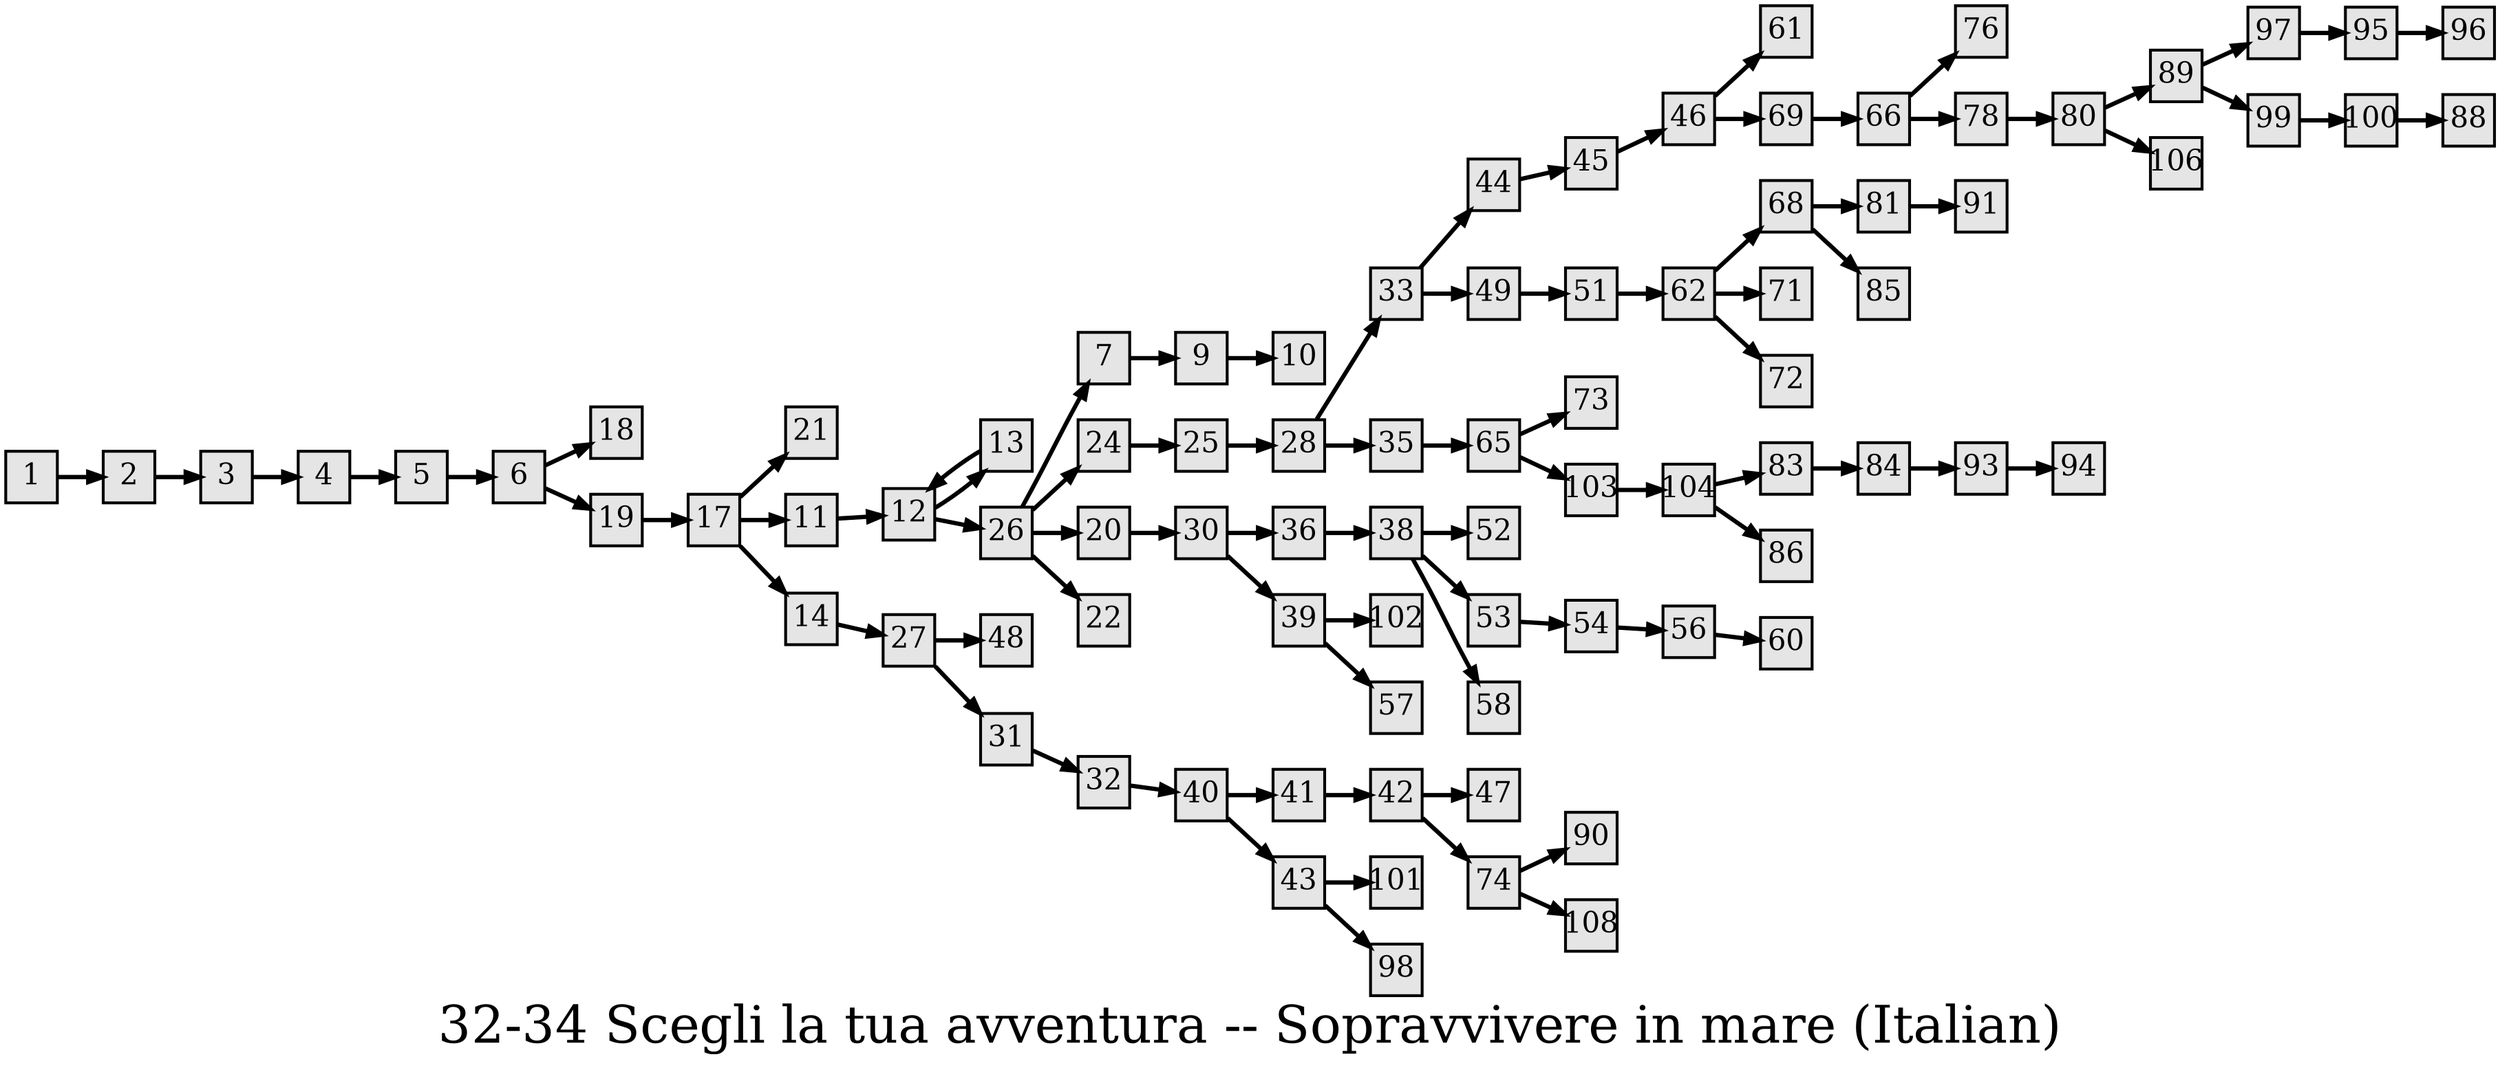 digraph g{
  graph [ label="32-34 Scegli la tua avventura -- Sopravvivere in mare (Italian)" rankdir=LR, ordering=out, fontsize=36, nodesep="0.35", ranksep="0.45"];
  node  [shape=rect, penwidth=2, fontsize=20, style=filled, fillcolor=grey90, margin="0,0", labelfloat=true, regular=true, fixedsize=true];
  edge  [labelfloat=true, penwidth=3, fontsize=12];
  1 -> 2;
  2 -> 3;
  3 -> 4;
  4 -> 5;
  5 -> 6;
  6 -> 18;
  6 -> 19;
  7 -> 9;
  9 -> 10;
  11 -> 12;
  12 -> 13;
  13 -> 12;
  12 -> 26;
  14 -> 27;
  17 -> 21;
  17 -> 11;
  17 -> 14;
  19 -> 17;
  20 -> 30;
  24 -> 25;
  25 -> 28;
  26 -> 7;
  26 -> 24;
  26 -> 20;
  26 -> 22;
  27 -> 48;
  27 -> 31;
  28 -> 33;
  28 -> 35;
  30 -> 36;
  30 -> 39;
  31 -> 32;
  32 -> 40;
  33 -> 44;
  33 -> 49;
  35 -> 65;
  36 -> 38;
  38 -> 52;
  38 -> 53;
  38 -> 58;
  39 -> 102;
  39 -> 57;
  40 -> 41;
  41 -> 42;
  40 -> 43;
  42 -> 47;
  42 -> 74;
  43 -> 101;
  43 -> 98;
  44 -> 45;
  45 -> 46;
  46 -> 61;
  46 -> 69;
  49 -> 51;
  51 -> 62;
  53 -> 54;
  54 -> 56;
  56 -> 60;
  62 -> 68;
  62 -> 71;
  62 -> 72;
  65 -> 73;
  65 -> 103;
  66 -> 76;
  66 -> 78;
  68 -> 81;
  68 -> 85;
  69 -> 66;
  74 -> 90;
  74 -> 108;
  78 -> 80;
  80 -> 89;
  80 -> 106;
  81 -> 91;
  83 -> 84;
  84 -> 93;
  89 -> 97;
  89 -> 99;
  93 -> 94;
  95 -> 96;
  97 -> 95;
  99 -> 100;
  100 -> 88;
  103 -> 104;
  104 -> 83;
  104 -> 86;
}

